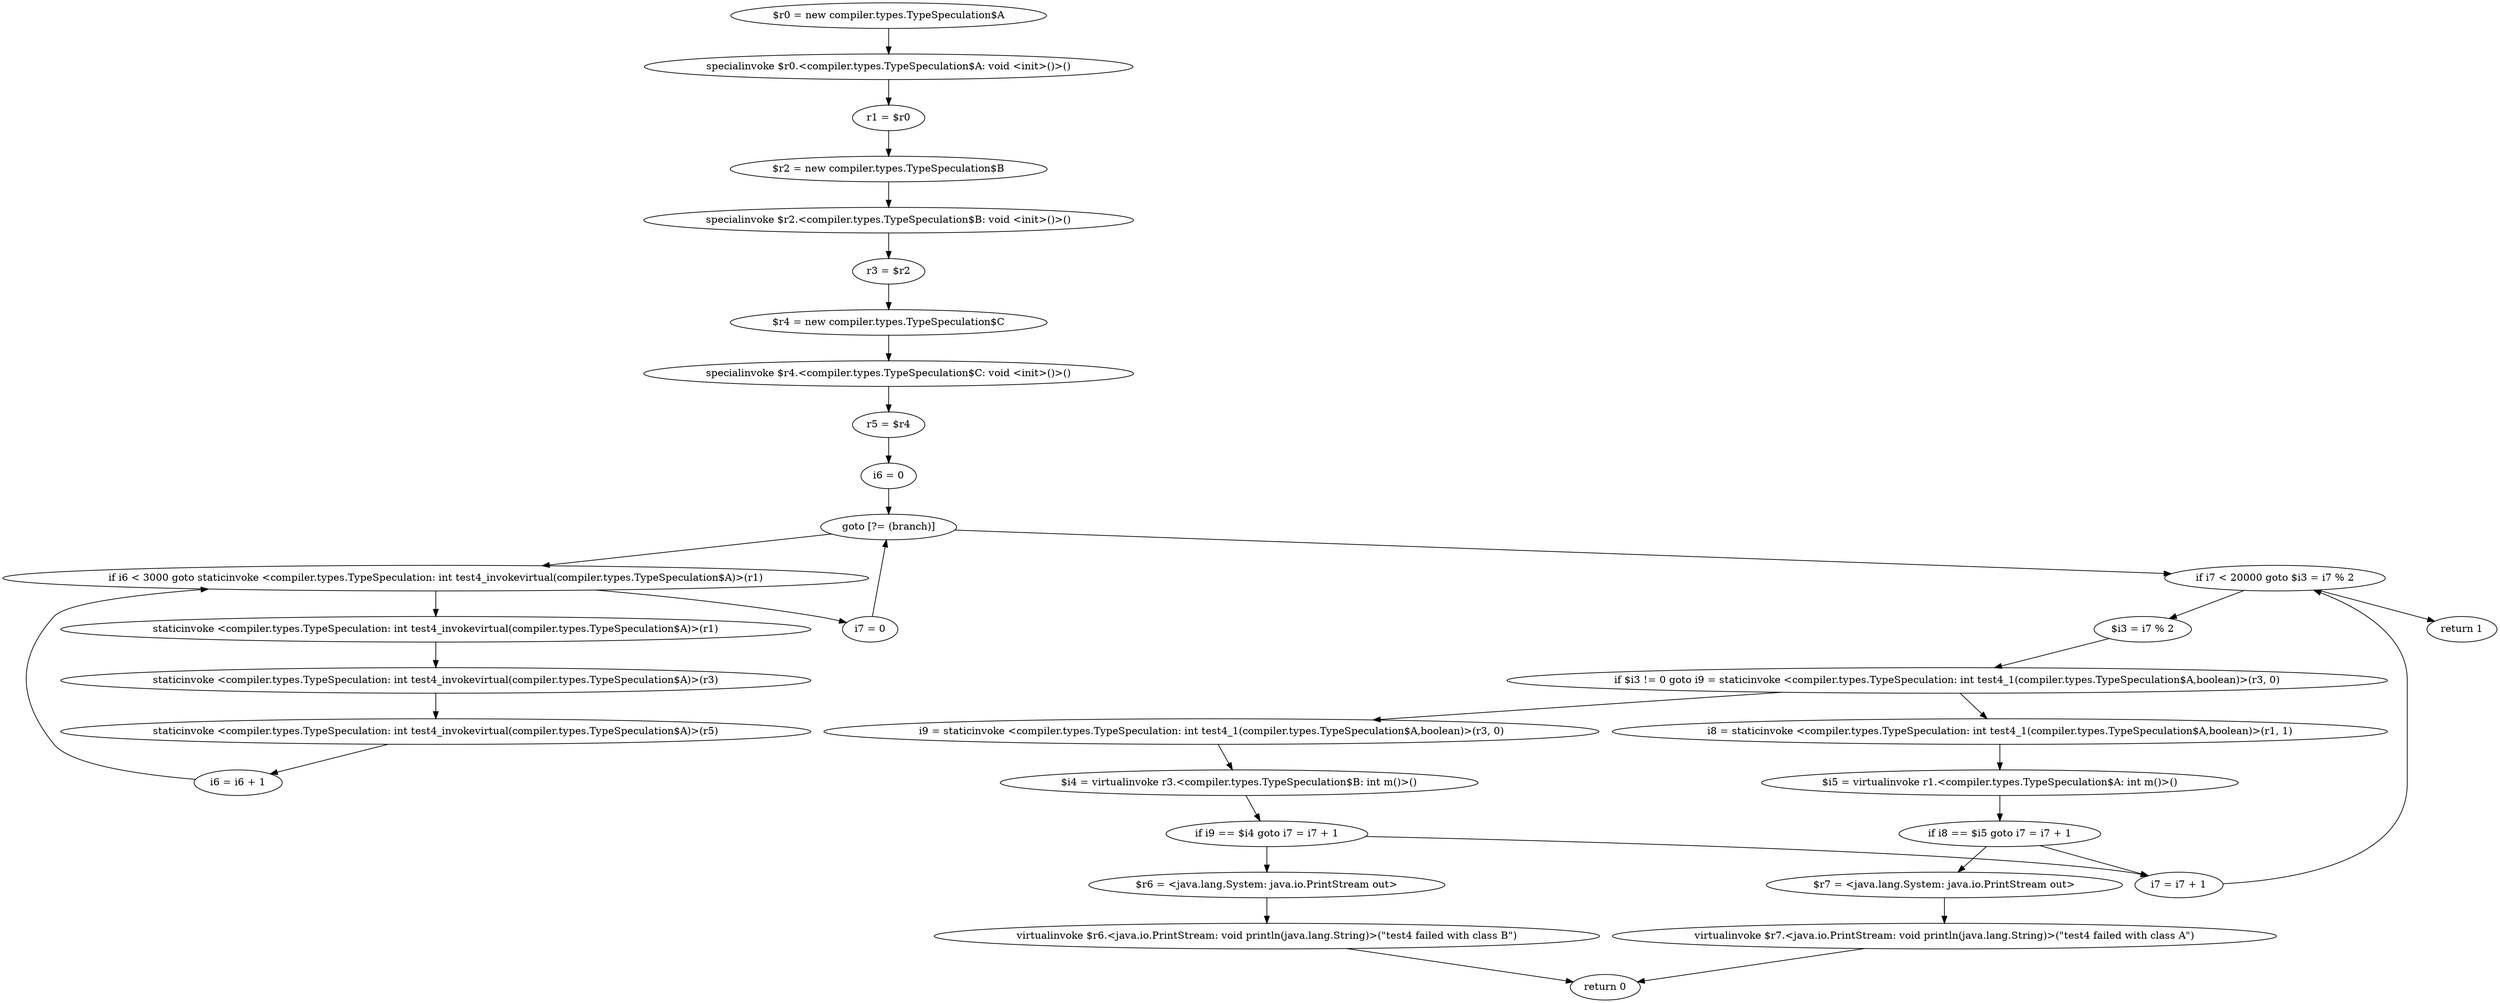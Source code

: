 digraph "unitGraph" {
    "$r0 = new compiler.types.TypeSpeculation$A"
    "specialinvoke $r0.<compiler.types.TypeSpeculation$A: void <init>()>()"
    "r1 = $r0"
    "$r2 = new compiler.types.TypeSpeculation$B"
    "specialinvoke $r2.<compiler.types.TypeSpeculation$B: void <init>()>()"
    "r3 = $r2"
    "$r4 = new compiler.types.TypeSpeculation$C"
    "specialinvoke $r4.<compiler.types.TypeSpeculation$C: void <init>()>()"
    "r5 = $r4"
    "i6 = 0"
    "goto [?= (branch)]"
    "staticinvoke <compiler.types.TypeSpeculation: int test4_invokevirtual(compiler.types.TypeSpeculation$A)>(r1)"
    "staticinvoke <compiler.types.TypeSpeculation: int test4_invokevirtual(compiler.types.TypeSpeculation$A)>(r3)"
    "staticinvoke <compiler.types.TypeSpeculation: int test4_invokevirtual(compiler.types.TypeSpeculation$A)>(r5)"
    "i6 = i6 + 1"
    "if i6 < 3000 goto staticinvoke <compiler.types.TypeSpeculation: int test4_invokevirtual(compiler.types.TypeSpeculation$A)>(r1)"
    "i7 = 0"
    "$i3 = i7 % 2"
    "if $i3 != 0 goto i9 = staticinvoke <compiler.types.TypeSpeculation: int test4_1(compiler.types.TypeSpeculation$A,boolean)>(r3, 0)"
    "i8 = staticinvoke <compiler.types.TypeSpeculation: int test4_1(compiler.types.TypeSpeculation$A,boolean)>(r1, 1)"
    "$i5 = virtualinvoke r1.<compiler.types.TypeSpeculation$A: int m()>()"
    "if i8 == $i5 goto i7 = i7 + 1"
    "$r7 = <java.lang.System: java.io.PrintStream out>"
    "virtualinvoke $r7.<java.io.PrintStream: void println(java.lang.String)>(\"test4 failed with class A\")"
    "return 0"
    "i9 = staticinvoke <compiler.types.TypeSpeculation: int test4_1(compiler.types.TypeSpeculation$A,boolean)>(r3, 0)"
    "$i4 = virtualinvoke r3.<compiler.types.TypeSpeculation$B: int m()>()"
    "if i9 == $i4 goto i7 = i7 + 1"
    "$r6 = <java.lang.System: java.io.PrintStream out>"
    "virtualinvoke $r6.<java.io.PrintStream: void println(java.lang.String)>(\"test4 failed with class B\")"
    "i7 = i7 + 1"
    "if i7 < 20000 goto $i3 = i7 % 2"
    "return 1"
    "$r0 = new compiler.types.TypeSpeculation$A"->"specialinvoke $r0.<compiler.types.TypeSpeculation$A: void <init>()>()";
    "specialinvoke $r0.<compiler.types.TypeSpeculation$A: void <init>()>()"->"r1 = $r0";
    "r1 = $r0"->"$r2 = new compiler.types.TypeSpeculation$B";
    "$r2 = new compiler.types.TypeSpeculation$B"->"specialinvoke $r2.<compiler.types.TypeSpeculation$B: void <init>()>()";
    "specialinvoke $r2.<compiler.types.TypeSpeculation$B: void <init>()>()"->"r3 = $r2";
    "r3 = $r2"->"$r4 = new compiler.types.TypeSpeculation$C";
    "$r4 = new compiler.types.TypeSpeculation$C"->"specialinvoke $r4.<compiler.types.TypeSpeculation$C: void <init>()>()";
    "specialinvoke $r4.<compiler.types.TypeSpeculation$C: void <init>()>()"->"r5 = $r4";
    "r5 = $r4"->"i6 = 0";
    "i6 = 0"->"goto [?= (branch)]";
    "goto [?= (branch)]"->"if i6 < 3000 goto staticinvoke <compiler.types.TypeSpeculation: int test4_invokevirtual(compiler.types.TypeSpeculation$A)>(r1)";
    "staticinvoke <compiler.types.TypeSpeculation: int test4_invokevirtual(compiler.types.TypeSpeculation$A)>(r1)"->"staticinvoke <compiler.types.TypeSpeculation: int test4_invokevirtual(compiler.types.TypeSpeculation$A)>(r3)";
    "staticinvoke <compiler.types.TypeSpeculation: int test4_invokevirtual(compiler.types.TypeSpeculation$A)>(r3)"->"staticinvoke <compiler.types.TypeSpeculation: int test4_invokevirtual(compiler.types.TypeSpeculation$A)>(r5)";
    "staticinvoke <compiler.types.TypeSpeculation: int test4_invokevirtual(compiler.types.TypeSpeculation$A)>(r5)"->"i6 = i6 + 1";
    "i6 = i6 + 1"->"if i6 < 3000 goto staticinvoke <compiler.types.TypeSpeculation: int test4_invokevirtual(compiler.types.TypeSpeculation$A)>(r1)";
    "if i6 < 3000 goto staticinvoke <compiler.types.TypeSpeculation: int test4_invokevirtual(compiler.types.TypeSpeculation$A)>(r1)"->"i7 = 0";
    "if i6 < 3000 goto staticinvoke <compiler.types.TypeSpeculation: int test4_invokevirtual(compiler.types.TypeSpeculation$A)>(r1)"->"staticinvoke <compiler.types.TypeSpeculation: int test4_invokevirtual(compiler.types.TypeSpeculation$A)>(r1)";
    "i7 = 0"->"goto [?= (branch)]";
    "goto [?= (branch)]"->"if i7 < 20000 goto $i3 = i7 % 2";
    "$i3 = i7 % 2"->"if $i3 != 0 goto i9 = staticinvoke <compiler.types.TypeSpeculation: int test4_1(compiler.types.TypeSpeculation$A,boolean)>(r3, 0)";
    "if $i3 != 0 goto i9 = staticinvoke <compiler.types.TypeSpeculation: int test4_1(compiler.types.TypeSpeculation$A,boolean)>(r3, 0)"->"i8 = staticinvoke <compiler.types.TypeSpeculation: int test4_1(compiler.types.TypeSpeculation$A,boolean)>(r1, 1)";
    "if $i3 != 0 goto i9 = staticinvoke <compiler.types.TypeSpeculation: int test4_1(compiler.types.TypeSpeculation$A,boolean)>(r3, 0)"->"i9 = staticinvoke <compiler.types.TypeSpeculation: int test4_1(compiler.types.TypeSpeculation$A,boolean)>(r3, 0)";
    "i8 = staticinvoke <compiler.types.TypeSpeculation: int test4_1(compiler.types.TypeSpeculation$A,boolean)>(r1, 1)"->"$i5 = virtualinvoke r1.<compiler.types.TypeSpeculation$A: int m()>()";
    "$i5 = virtualinvoke r1.<compiler.types.TypeSpeculation$A: int m()>()"->"if i8 == $i5 goto i7 = i7 + 1";
    "if i8 == $i5 goto i7 = i7 + 1"->"$r7 = <java.lang.System: java.io.PrintStream out>";
    "if i8 == $i5 goto i7 = i7 + 1"->"i7 = i7 + 1";
    "$r7 = <java.lang.System: java.io.PrintStream out>"->"virtualinvoke $r7.<java.io.PrintStream: void println(java.lang.String)>(\"test4 failed with class A\")";
    "virtualinvoke $r7.<java.io.PrintStream: void println(java.lang.String)>(\"test4 failed with class A\")"->"return 0";
    "i9 = staticinvoke <compiler.types.TypeSpeculation: int test4_1(compiler.types.TypeSpeculation$A,boolean)>(r3, 0)"->"$i4 = virtualinvoke r3.<compiler.types.TypeSpeculation$B: int m()>()";
    "$i4 = virtualinvoke r3.<compiler.types.TypeSpeculation$B: int m()>()"->"if i9 == $i4 goto i7 = i7 + 1";
    "if i9 == $i4 goto i7 = i7 + 1"->"$r6 = <java.lang.System: java.io.PrintStream out>";
    "if i9 == $i4 goto i7 = i7 + 1"->"i7 = i7 + 1";
    "$r6 = <java.lang.System: java.io.PrintStream out>"->"virtualinvoke $r6.<java.io.PrintStream: void println(java.lang.String)>(\"test4 failed with class B\")";
    "virtualinvoke $r6.<java.io.PrintStream: void println(java.lang.String)>(\"test4 failed with class B\")"->"return 0";
    "i7 = i7 + 1"->"if i7 < 20000 goto $i3 = i7 % 2";
    "if i7 < 20000 goto $i3 = i7 % 2"->"return 1";
    "if i7 < 20000 goto $i3 = i7 % 2"->"$i3 = i7 % 2";
}
